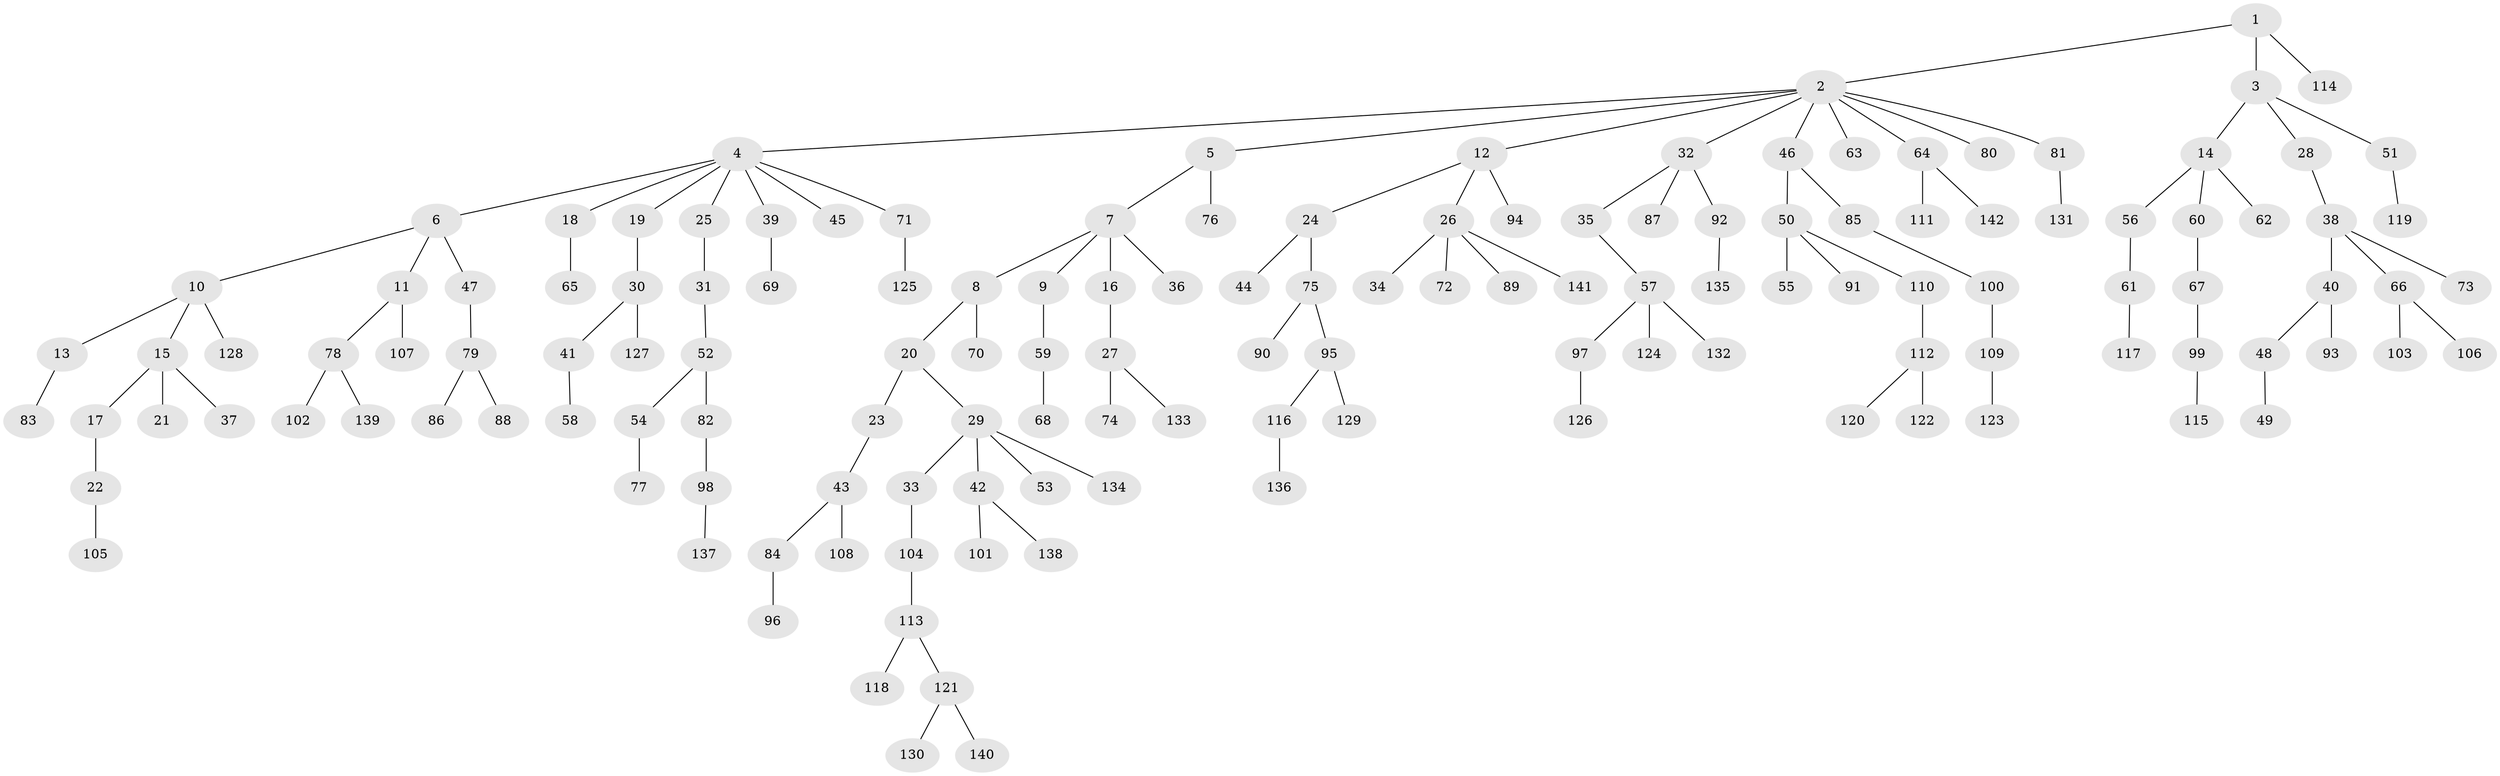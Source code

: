 // coarse degree distribution, {2: 0.2604166666666667, 9: 0.010416666666666666, 4: 0.052083333333333336, 8: 0.010416666666666666, 6: 0.03125, 3: 0.125, 1: 0.5104166666666666}
// Generated by graph-tools (version 1.1) at 2025/24/03/03/25 07:24:05]
// undirected, 142 vertices, 141 edges
graph export_dot {
graph [start="1"]
  node [color=gray90,style=filled];
  1;
  2;
  3;
  4;
  5;
  6;
  7;
  8;
  9;
  10;
  11;
  12;
  13;
  14;
  15;
  16;
  17;
  18;
  19;
  20;
  21;
  22;
  23;
  24;
  25;
  26;
  27;
  28;
  29;
  30;
  31;
  32;
  33;
  34;
  35;
  36;
  37;
  38;
  39;
  40;
  41;
  42;
  43;
  44;
  45;
  46;
  47;
  48;
  49;
  50;
  51;
  52;
  53;
  54;
  55;
  56;
  57;
  58;
  59;
  60;
  61;
  62;
  63;
  64;
  65;
  66;
  67;
  68;
  69;
  70;
  71;
  72;
  73;
  74;
  75;
  76;
  77;
  78;
  79;
  80;
  81;
  82;
  83;
  84;
  85;
  86;
  87;
  88;
  89;
  90;
  91;
  92;
  93;
  94;
  95;
  96;
  97;
  98;
  99;
  100;
  101;
  102;
  103;
  104;
  105;
  106;
  107;
  108;
  109;
  110;
  111;
  112;
  113;
  114;
  115;
  116;
  117;
  118;
  119;
  120;
  121;
  122;
  123;
  124;
  125;
  126;
  127;
  128;
  129;
  130;
  131;
  132;
  133;
  134;
  135;
  136;
  137;
  138;
  139;
  140;
  141;
  142;
  1 -- 2;
  1 -- 3;
  1 -- 114;
  2 -- 4;
  2 -- 5;
  2 -- 12;
  2 -- 32;
  2 -- 46;
  2 -- 63;
  2 -- 64;
  2 -- 80;
  2 -- 81;
  3 -- 14;
  3 -- 28;
  3 -- 51;
  4 -- 6;
  4 -- 18;
  4 -- 19;
  4 -- 25;
  4 -- 39;
  4 -- 45;
  4 -- 71;
  5 -- 7;
  5 -- 76;
  6 -- 10;
  6 -- 11;
  6 -- 47;
  7 -- 8;
  7 -- 9;
  7 -- 16;
  7 -- 36;
  8 -- 20;
  8 -- 70;
  9 -- 59;
  10 -- 13;
  10 -- 15;
  10 -- 128;
  11 -- 78;
  11 -- 107;
  12 -- 24;
  12 -- 26;
  12 -- 94;
  13 -- 83;
  14 -- 56;
  14 -- 60;
  14 -- 62;
  15 -- 17;
  15 -- 21;
  15 -- 37;
  16 -- 27;
  17 -- 22;
  18 -- 65;
  19 -- 30;
  20 -- 23;
  20 -- 29;
  22 -- 105;
  23 -- 43;
  24 -- 44;
  24 -- 75;
  25 -- 31;
  26 -- 34;
  26 -- 72;
  26 -- 89;
  26 -- 141;
  27 -- 74;
  27 -- 133;
  28 -- 38;
  29 -- 33;
  29 -- 42;
  29 -- 53;
  29 -- 134;
  30 -- 41;
  30 -- 127;
  31 -- 52;
  32 -- 35;
  32 -- 87;
  32 -- 92;
  33 -- 104;
  35 -- 57;
  38 -- 40;
  38 -- 66;
  38 -- 73;
  39 -- 69;
  40 -- 48;
  40 -- 93;
  41 -- 58;
  42 -- 101;
  42 -- 138;
  43 -- 84;
  43 -- 108;
  46 -- 50;
  46 -- 85;
  47 -- 79;
  48 -- 49;
  50 -- 55;
  50 -- 91;
  50 -- 110;
  51 -- 119;
  52 -- 54;
  52 -- 82;
  54 -- 77;
  56 -- 61;
  57 -- 97;
  57 -- 124;
  57 -- 132;
  59 -- 68;
  60 -- 67;
  61 -- 117;
  64 -- 111;
  64 -- 142;
  66 -- 103;
  66 -- 106;
  67 -- 99;
  71 -- 125;
  75 -- 90;
  75 -- 95;
  78 -- 102;
  78 -- 139;
  79 -- 86;
  79 -- 88;
  81 -- 131;
  82 -- 98;
  84 -- 96;
  85 -- 100;
  92 -- 135;
  95 -- 116;
  95 -- 129;
  97 -- 126;
  98 -- 137;
  99 -- 115;
  100 -- 109;
  104 -- 113;
  109 -- 123;
  110 -- 112;
  112 -- 120;
  112 -- 122;
  113 -- 118;
  113 -- 121;
  116 -- 136;
  121 -- 130;
  121 -- 140;
}
